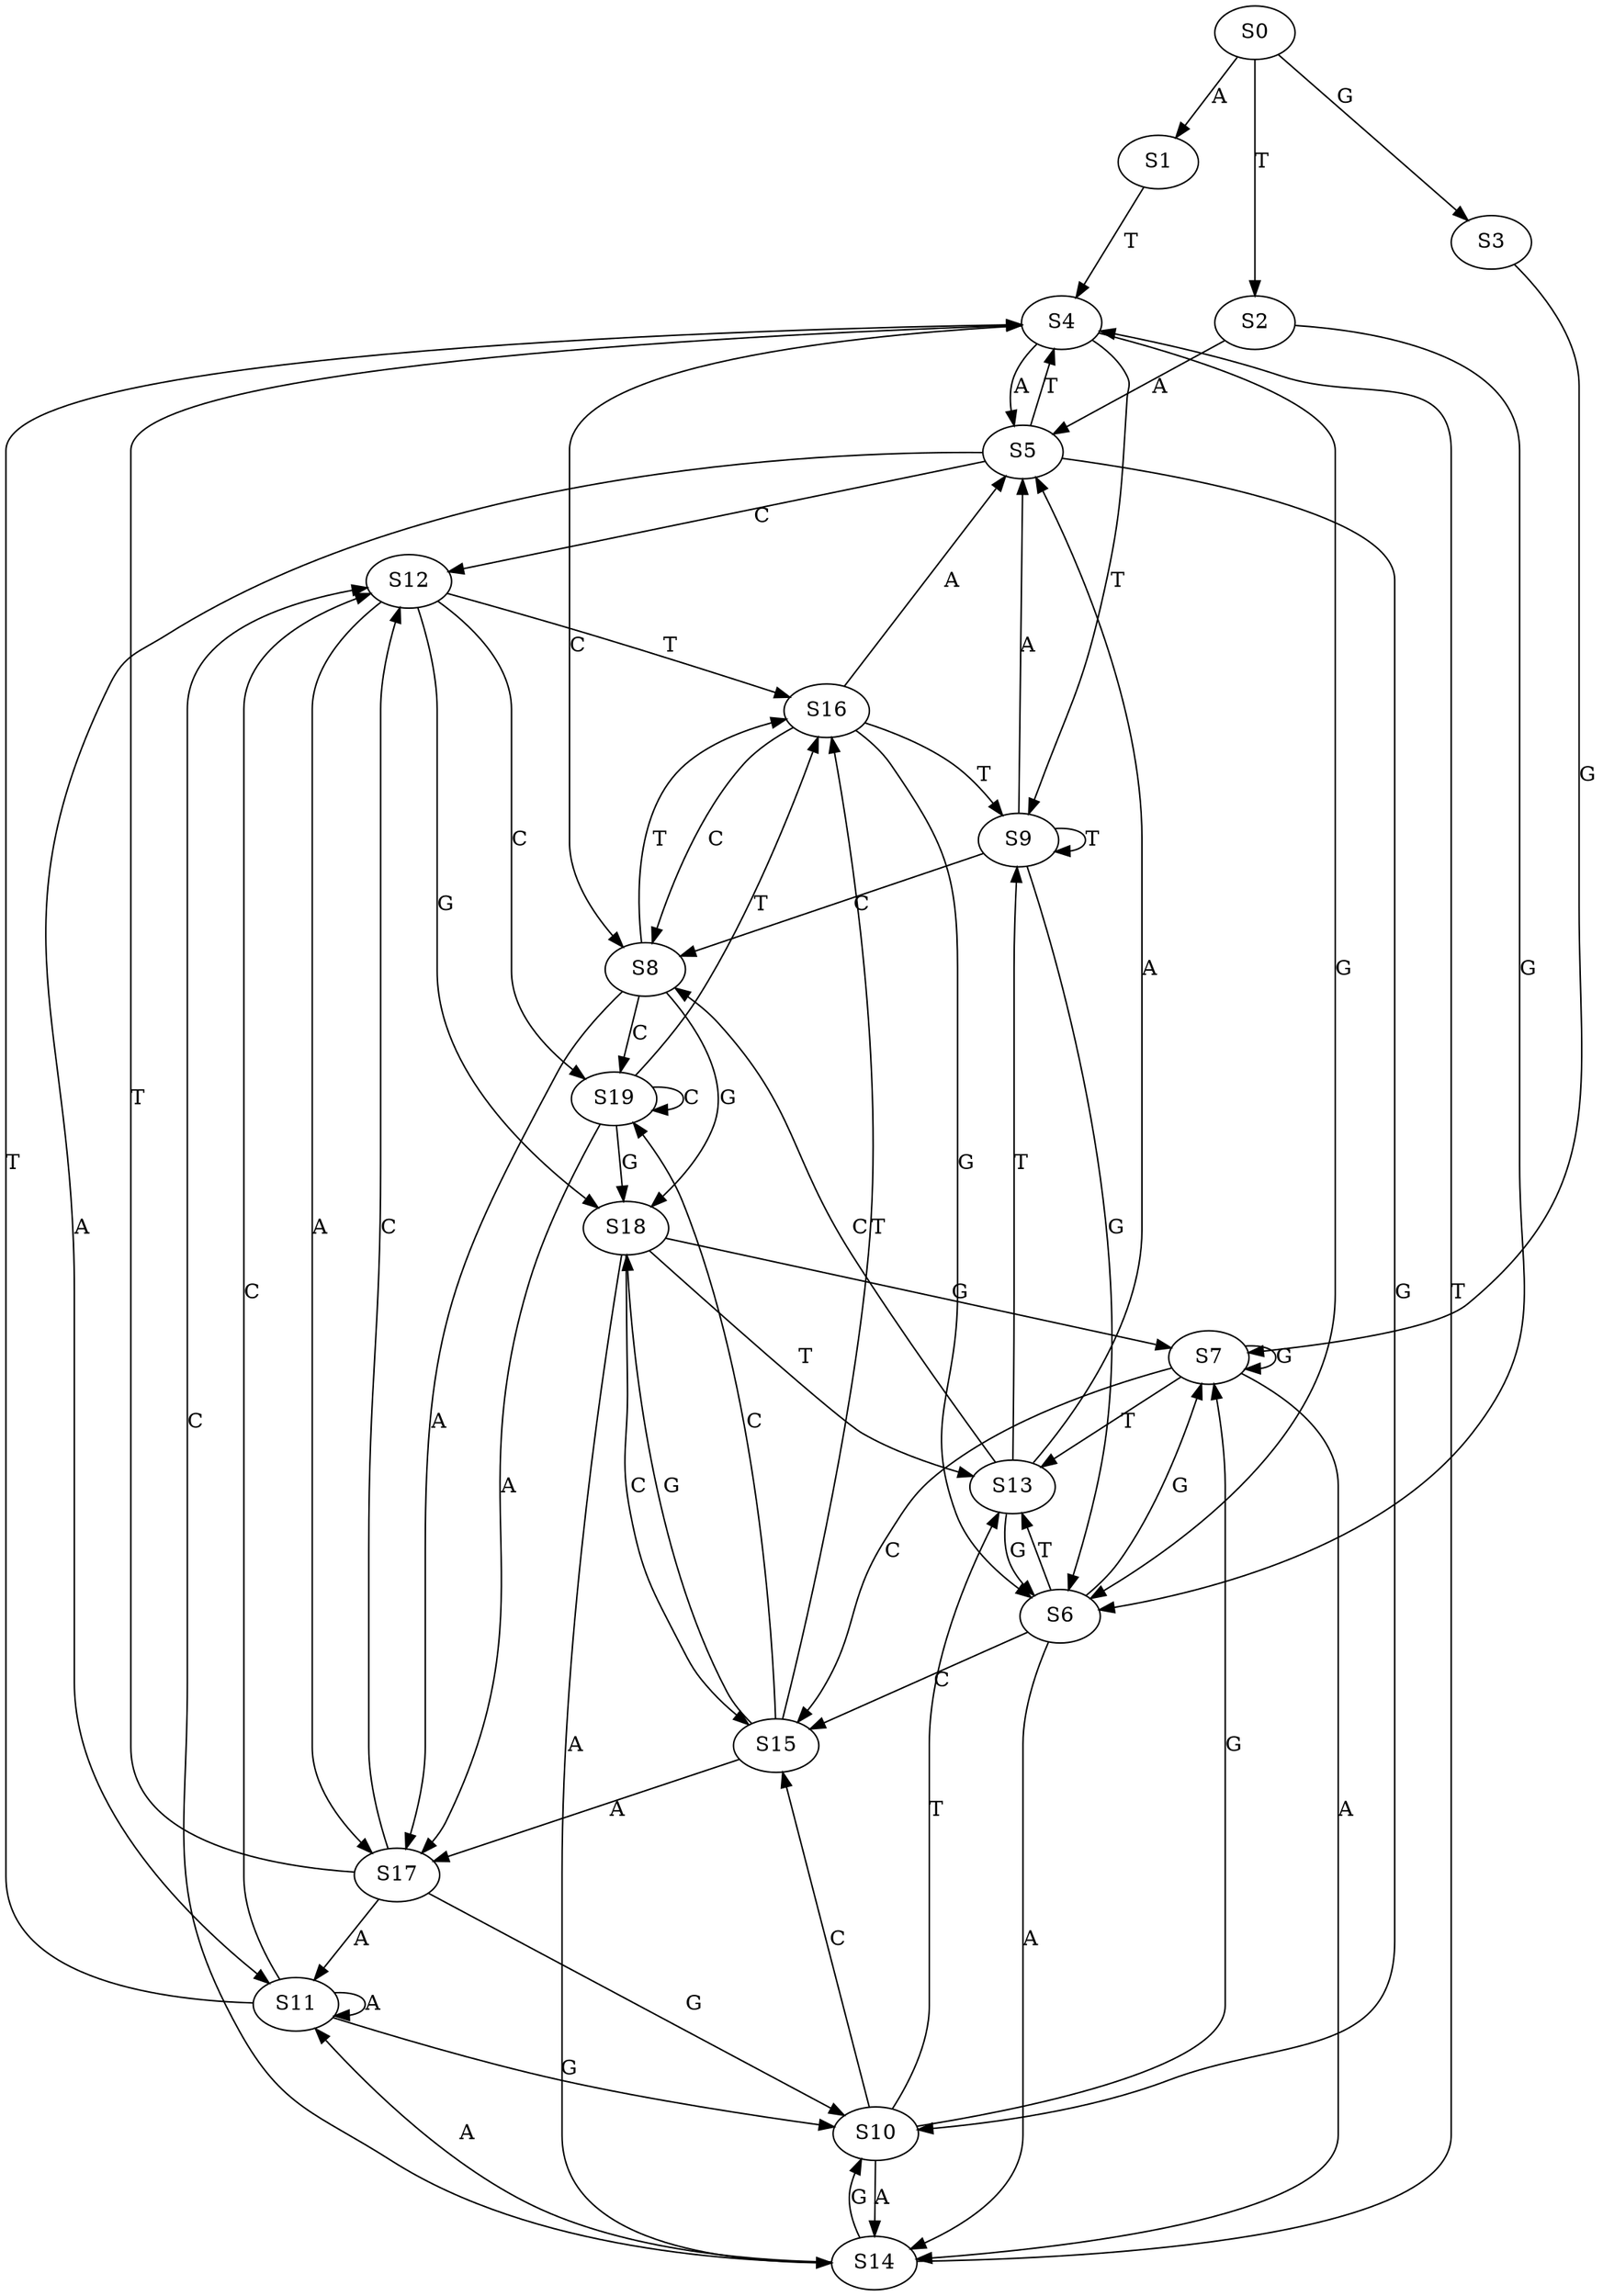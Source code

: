 strict digraph  {
	S0 -> S1 [ label = A ];
	S0 -> S2 [ label = T ];
	S0 -> S3 [ label = G ];
	S1 -> S4 [ label = T ];
	S2 -> S5 [ label = A ];
	S2 -> S6 [ label = G ];
	S3 -> S7 [ label = G ];
	S4 -> S6 [ label = G ];
	S4 -> S5 [ label = A ];
	S4 -> S8 [ label = C ];
	S4 -> S9 [ label = T ];
	S5 -> S10 [ label = G ];
	S5 -> S11 [ label = A ];
	S5 -> S4 [ label = T ];
	S5 -> S12 [ label = C ];
	S6 -> S13 [ label = T ];
	S6 -> S7 [ label = G ];
	S6 -> S14 [ label = A ];
	S6 -> S15 [ label = C ];
	S7 -> S15 [ label = C ];
	S7 -> S14 [ label = A ];
	S7 -> S13 [ label = T ];
	S7 -> S7 [ label = G ];
	S8 -> S16 [ label = T ];
	S8 -> S17 [ label = A ];
	S8 -> S18 [ label = G ];
	S8 -> S19 [ label = C ];
	S9 -> S8 [ label = C ];
	S9 -> S9 [ label = T ];
	S9 -> S6 [ label = G ];
	S9 -> S5 [ label = A ];
	S10 -> S7 [ label = G ];
	S10 -> S14 [ label = A ];
	S10 -> S13 [ label = T ];
	S10 -> S15 [ label = C ];
	S11 -> S12 [ label = C ];
	S11 -> S10 [ label = G ];
	S11 -> S11 [ label = A ];
	S11 -> S4 [ label = T ];
	S12 -> S19 [ label = C ];
	S12 -> S17 [ label = A ];
	S12 -> S16 [ label = T ];
	S12 -> S18 [ label = G ];
	S13 -> S5 [ label = A ];
	S13 -> S8 [ label = C ];
	S13 -> S9 [ label = T ];
	S13 -> S6 [ label = G ];
	S14 -> S12 [ label = C ];
	S14 -> S10 [ label = G ];
	S14 -> S11 [ label = A ];
	S14 -> S4 [ label = T ];
	S15 -> S16 [ label = T ];
	S15 -> S18 [ label = G ];
	S15 -> S19 [ label = C ];
	S15 -> S17 [ label = A ];
	S16 -> S6 [ label = G ];
	S16 -> S9 [ label = T ];
	S16 -> S8 [ label = C ];
	S16 -> S5 [ label = A ];
	S17 -> S11 [ label = A ];
	S17 -> S12 [ label = C ];
	S17 -> S4 [ label = T ];
	S17 -> S10 [ label = G ];
	S18 -> S15 [ label = C ];
	S18 -> S13 [ label = T ];
	S18 -> S14 [ label = A ];
	S18 -> S7 [ label = G ];
	S19 -> S16 [ label = T ];
	S19 -> S19 [ label = C ];
	S19 -> S17 [ label = A ];
	S19 -> S18 [ label = G ];
}
